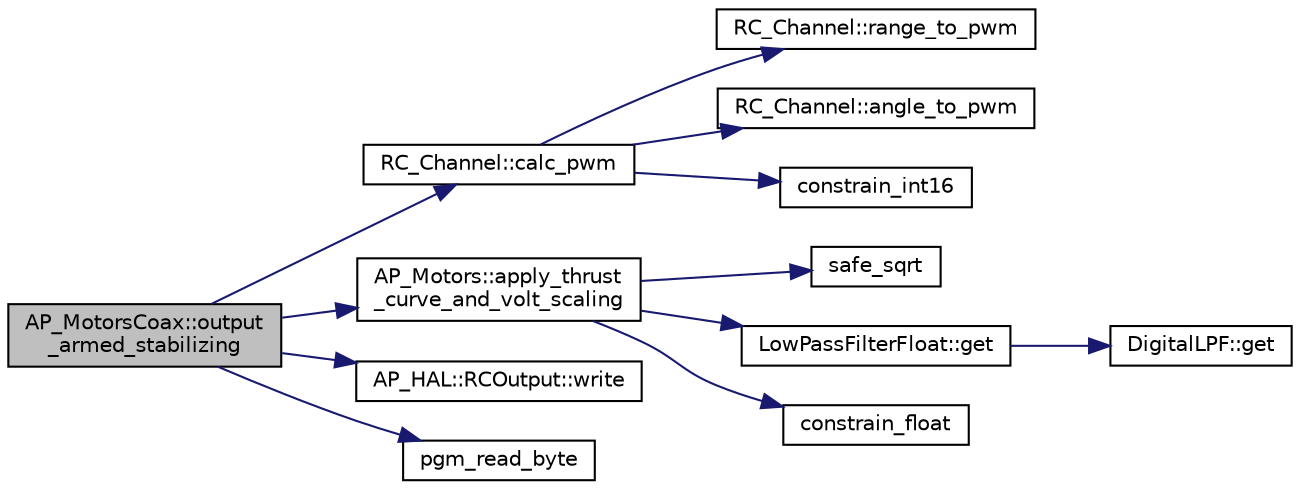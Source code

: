 digraph "AP_MotorsCoax::output_armed_stabilizing"
{
 // INTERACTIVE_SVG=YES
  edge [fontname="Helvetica",fontsize="10",labelfontname="Helvetica",labelfontsize="10"];
  node [fontname="Helvetica",fontsize="10",shape=record];
  rankdir="LR";
  Node1 [label="AP_MotorsCoax::output\l_armed_stabilizing",height=0.2,width=0.4,color="black", fillcolor="grey75", style="filled" fontcolor="black"];
  Node1 -> Node2 [color="midnightblue",fontsize="10",style="solid",fontname="Helvetica"];
  Node2 [label="RC_Channel::calc_pwm",height=0.2,width=0.4,color="black", fillcolor="white", style="filled",URL="$classRC__Channel.html#a5876259d8fb8c1c475322a236bae7819"];
  Node2 -> Node3 [color="midnightblue",fontsize="10",style="solid",fontname="Helvetica"];
  Node3 [label="RC_Channel::range_to_pwm",height=0.2,width=0.4,color="black", fillcolor="white", style="filled",URL="$classRC__Channel.html#ac50875b55ac524f9d0b2ee50174bd300"];
  Node2 -> Node4 [color="midnightblue",fontsize="10",style="solid",fontname="Helvetica"];
  Node4 [label="RC_Channel::angle_to_pwm",height=0.2,width=0.4,color="black", fillcolor="white", style="filled",URL="$classRC__Channel.html#abcf4a69f7323c85306e8a25b34e929b3"];
  Node2 -> Node5 [color="midnightblue",fontsize="10",style="solid",fontname="Helvetica"];
  Node5 [label="constrain_int16",height=0.2,width=0.4,color="black", fillcolor="white", style="filled",URL="$AP__Math_8cpp.html#ac5d9502aca91c97f523fd9b35590215f"];
  Node1 -> Node6 [color="midnightblue",fontsize="10",style="solid",fontname="Helvetica"];
  Node6 [label="AP_Motors::apply_thrust\l_curve_and_volt_scaling",height=0.2,width=0.4,color="black", fillcolor="white", style="filled",URL="$classAP__Motors.html#a17439e7e7cfda7bbc3e9911c2f5dd20b"];
  Node6 -> Node7 [color="midnightblue",fontsize="10",style="solid",fontname="Helvetica"];
  Node7 [label="safe_sqrt",height=0.2,width=0.4,color="black", fillcolor="white", style="filled",URL="$AP__Math_8cpp.html#a7b812b7e8008b90ab24bcd9c3b0e8e3b"];
  Node6 -> Node8 [color="midnightblue",fontsize="10",style="solid",fontname="Helvetica"];
  Node8 [label="LowPassFilterFloat::get",height=0.2,width=0.4,color="black", fillcolor="white", style="filled",URL="$classLowPassFilterFloat.html#a26e58fd86bce9a357a94ee6afdf6e94d"];
  Node8 -> Node9 [color="midnightblue",fontsize="10",style="solid",fontname="Helvetica"];
  Node9 [label="DigitalLPF::get",height=0.2,width=0.4,color="black", fillcolor="white", style="filled",URL="$classDigitalLPF.html#ae897c24f1bbe856fa98bb90949ae99c8"];
  Node6 -> Node10 [color="midnightblue",fontsize="10",style="solid",fontname="Helvetica"];
  Node10 [label="constrain_float",height=0.2,width=0.4,color="black", fillcolor="white", style="filled",URL="$AP__Math_8cpp.html#a08eedb329d8162ddbd344d4f6c8cde20"];
  Node1 -> Node11 [color="midnightblue",fontsize="10",style="solid",fontname="Helvetica"];
  Node11 [label="AP_HAL::RCOutput::write",height=0.2,width=0.4,color="black", fillcolor="white", style="filled",URL="$classAP__HAL_1_1RCOutput.html#ade509cf82dfb1f6fab3eba0c026c5d60"];
  Node1 -> Node12 [color="midnightblue",fontsize="10",style="solid",fontname="Helvetica"];
  Node12 [label="pgm_read_byte",height=0.2,width=0.4,color="black", fillcolor="white", style="filled",URL="$AP__Progmem__Identity_8h.html#a1514e0408e036062b4af844baaf567da"];
}
